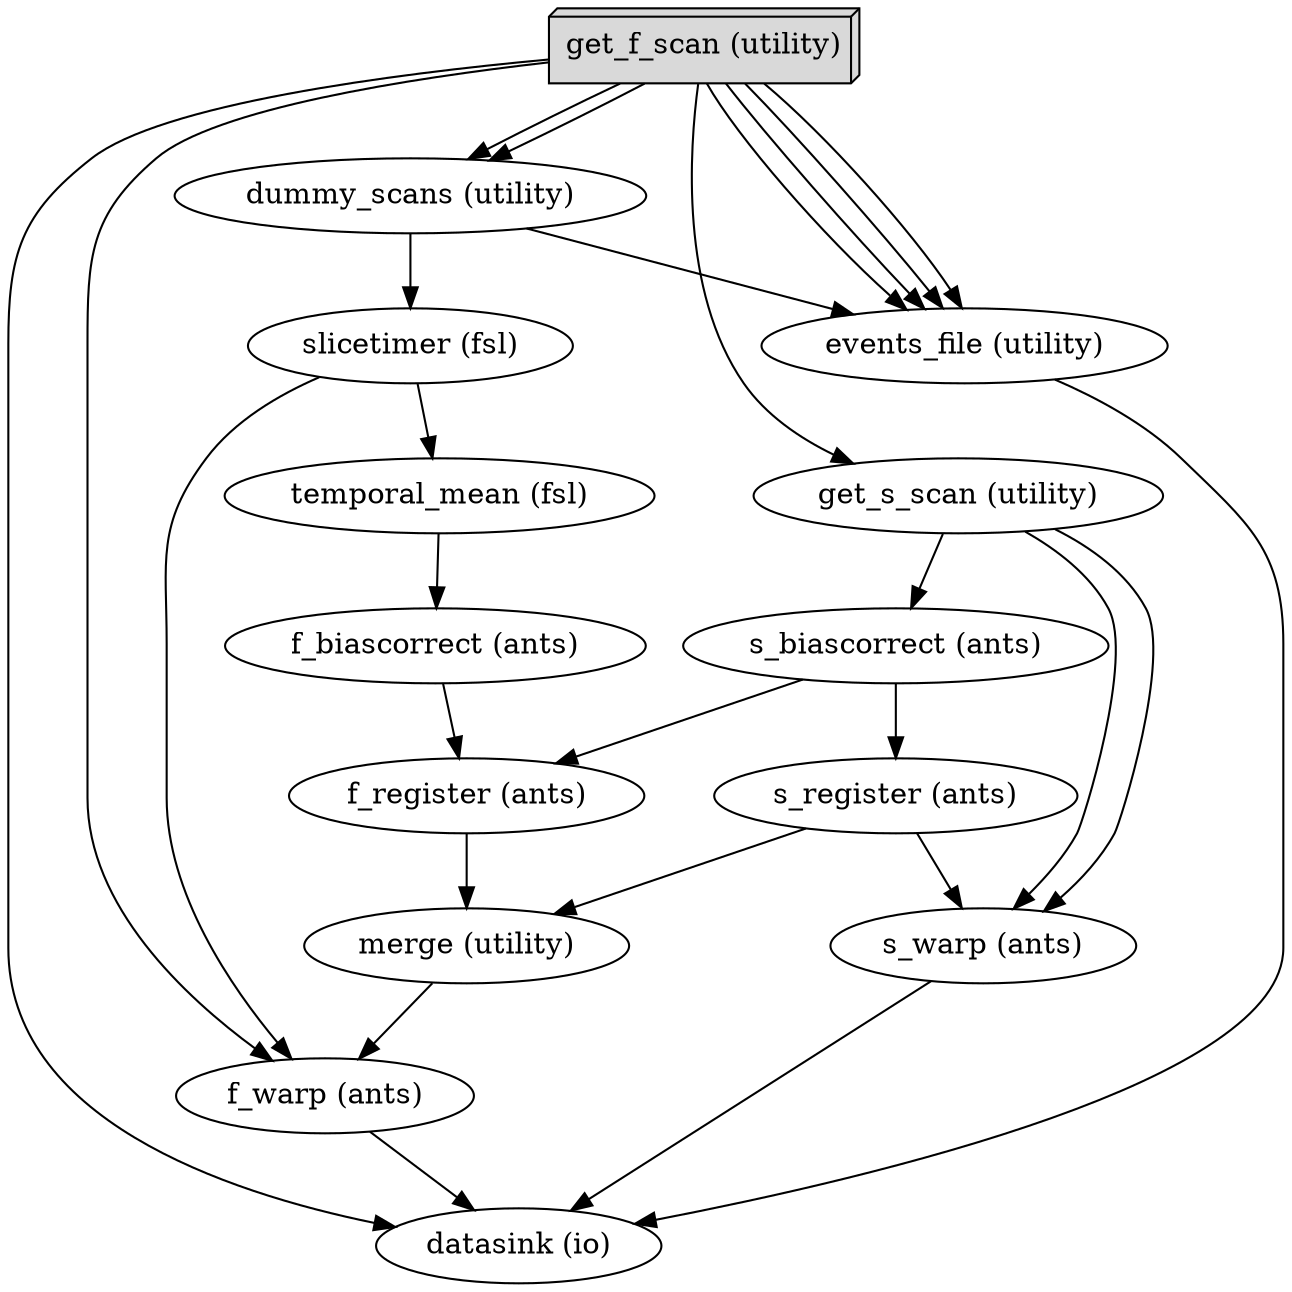 digraph generic_work{
  generic_work_get_f_scan[label="get_f_scan (utility)", shape=box3d,style=filled, color=black, colorscheme=greys7 fillcolor=2];
  generic_work_get_s_scan[label="get_s_scan (utility)"];
  generic_work_s_biascorrect[label="s_biascorrect (ants)"];
  generic_work_s_register[label="s_register (ants)"];
  generic_work_s_warp[label="s_warp (ants)"];
  generic_work_dummy_scans[label="dummy_scans (utility)"];
  generic_work_slicetimer[label="slicetimer (fsl)"];
  generic_work_temporal_mean[label="temporal_mean (fsl)"];
  generic_work_f_biascorrect[label="f_biascorrect (ants)"];
  generic_work_f_register[label="f_register (ants)"];
  generic_work_merge[label="merge (utility)"];
  generic_work_f_warp[label="f_warp (ants)"];
  generic_work_events_file[label="events_file (utility)"];
  generic_work_datasink[label="datasink (io)"];
  generic_work_get_f_scan -> generic_work_f_warp;
  generic_work_get_f_scan -> generic_work_dummy_scans;
  generic_work_get_f_scan -> generic_work_dummy_scans;
  generic_work_get_f_scan -> generic_work_datasink;
  generic_work_get_f_scan -> generic_work_get_s_scan;
  generic_work_get_f_scan -> generic_work_events_file;
  generic_work_get_f_scan -> generic_work_events_file;
  generic_work_get_f_scan -> generic_work_events_file;
  generic_work_get_f_scan -> generic_work_events_file;
  generic_work_get_s_scan -> generic_work_s_warp;
  generic_work_get_s_scan -> generic_work_s_warp;
  generic_work_get_s_scan -> generic_work_s_biascorrect;
  generic_work_s_biascorrect -> generic_work_s_register;
  generic_work_s_biascorrect -> generic_work_f_register;
  generic_work_s_register -> generic_work_s_warp;
  generic_work_s_register -> generic_work_merge;
  generic_work_s_warp -> generic_work_datasink;
  generic_work_dummy_scans -> generic_work_events_file;
  generic_work_dummy_scans -> generic_work_slicetimer;
  generic_work_slicetimer -> generic_work_f_warp;
  generic_work_slicetimer -> generic_work_temporal_mean;
  generic_work_temporal_mean -> generic_work_f_biascorrect;
  generic_work_f_biascorrect -> generic_work_f_register;
  generic_work_f_register -> generic_work_merge;
  generic_work_merge -> generic_work_f_warp;
  generic_work_f_warp -> generic_work_datasink;
  generic_work_events_file -> generic_work_datasink;
}
